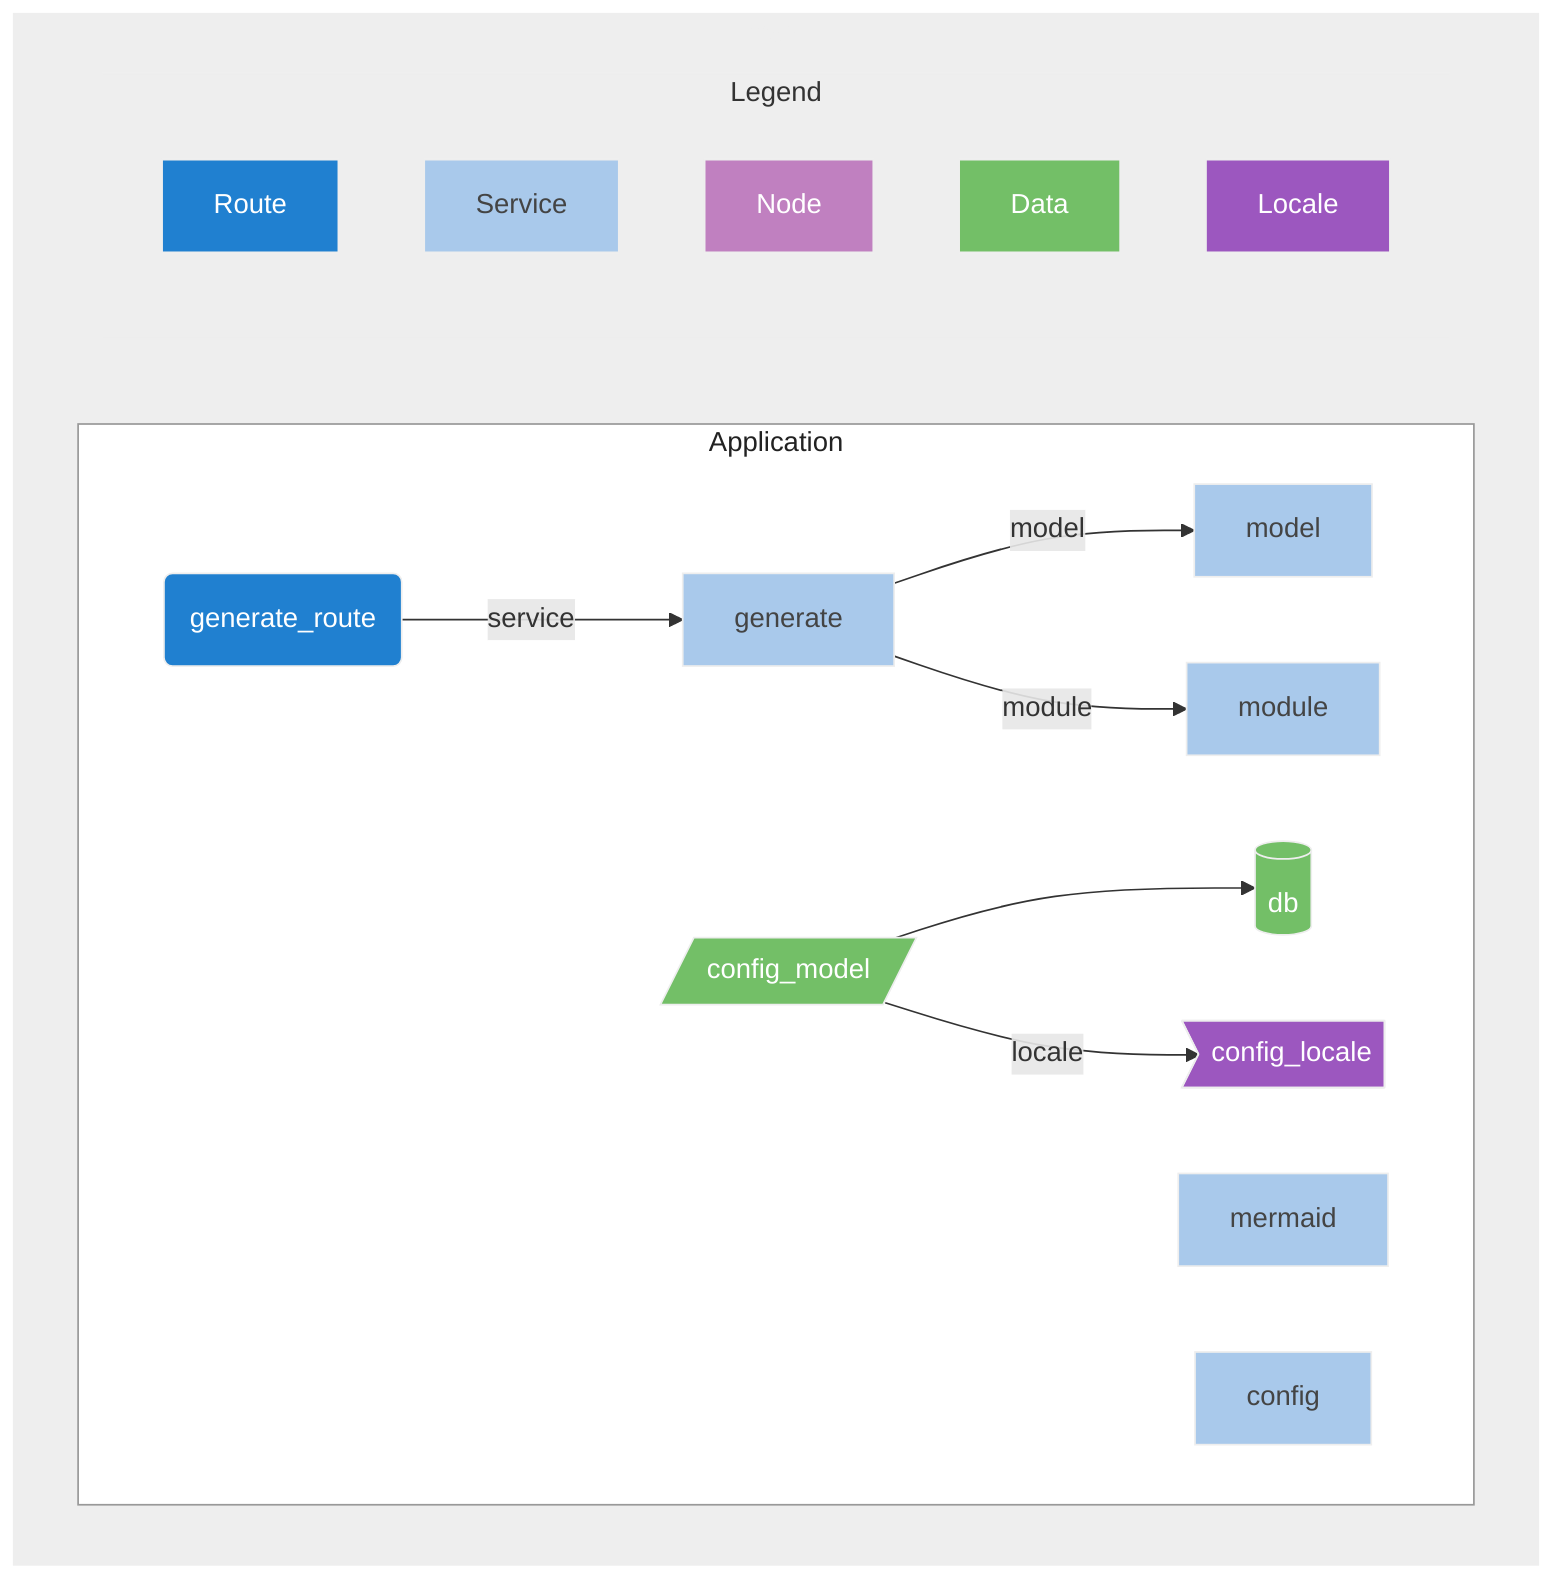 graph LR;
subgraph main
    direction LR;

    subgraph Application
        direction LR;
        classDef nodeCls fill:#C080C0,stroke:#eee,color:#fff
        classDef routeCls fill:#2080D0,stroke:#eee,color:#fff
        classDef nodCls fill:#C080C0,stroke:#eee,color:#fff
        classDef serviceCls fill:#A9C9EB,stroke:#eee,color:#444
        classDef dataCls fill:#73BF67,stroke:#eee,color:#fff        
        classDef localeCls fill:#9C57BF,stroke:#eee,color:#fff        
    generate_route("generate_route"):::routeCls
    generate_route -- service -->generate;
    db[("db")]:::dataCls
    mermaid["mermaid"]:::serviceCls
    model["model"]:::serviceCls
    generate["generate"]:::serviceCls
    generate -- model -->model;
    generate -- module -->module;
    module["module"]:::serviceCls
    config_locale>"config_locale"]:::localeCls
    config_model[/"config_model"/]:::dataCls
    config_model --> db;
    config_model -- locale -->config_locale;
    config["config"]:::serviceCls
end

    subgraph Legend
        Route:::routeCls
        Service:::serviceCls
        Node:::nodCls
        Data:::dataCls
        Locale:::localeCls
    end

end



style Application fill:#fff,stroke:#999,color:#222
style Legend fill:#eee,stroke:#eee,color:#333
style main fill:#eee,stroke:#eee,color:#eee
